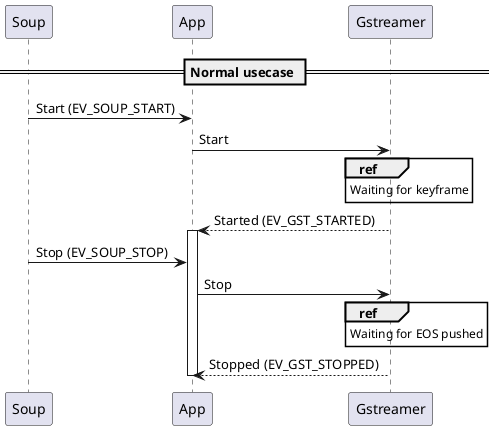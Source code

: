 @startuml
participant Soup
participant App
participant Gstreamer

== Normal usecase ==

Soup -> App: Start (EV_SOUP_START)
App -> Gstreamer: Start
ref over Gstreamer : Waiting for keyframe
Gstreamer --> App: Started (EV_GST_STARTED)
activate App

Soup -> App: Stop (EV_SOUP_STOP)
App -> Gstreamer: Stop
ref over Gstreamer : Waiting for EOS pushed
Gstreamer --> App: Stopped (EV_GST_STOPPED)
deactivate App

@enduml

